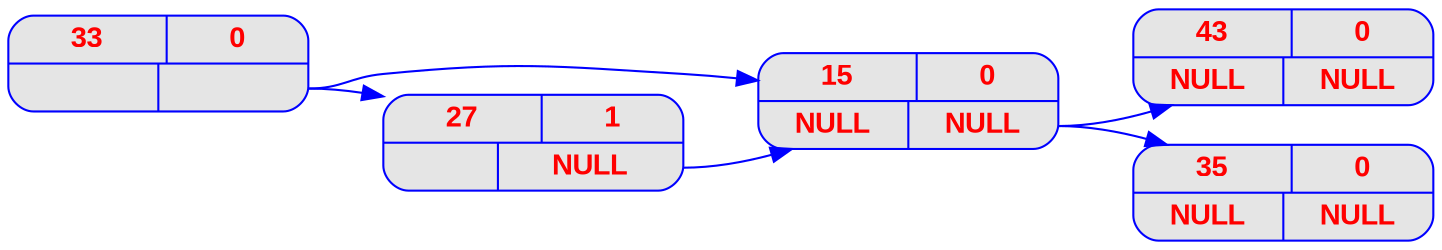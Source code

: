 digraph liste { 
graph [ 
	rankdir = "LR" 
] 

node [ 
	fontname = "Arial bold"
	fontsize = "14" 
	fontcolor = "red" 
	style = "rounded, filled" 
	shape = "record" 
	fillcolor = "grey90" 
	color = "blue" 
	width = "2" 
] 

edge [ 
	color = "blue" 
] 


"ID_0005" [label = "{<elt> 43  | <> 0 } |{<nextL> NULL | <next> NULL}"];
"ID_0004" [label = "{<elt> 35  | <> 0 } |{<nextL> NULL | <next> NULL}"];
"ID_0003" [label = "{<elt> 36  | <> 0 } |{<nextL>  | <next> }"];
"ID_0003" : next -> "ID_0004";
"ID_0003" : next -> "ID_0005";
"ID_0003" [label = "{<elt> 15  | <> 0 } |{<nextL> NULL | <next> NULL}"];
"ID_0002" [label = "{<elt> 27  | <> 1 } |{<nextL>  | <next> NULL }"];
"ID_0002" : next -> "ID_0003";
"ID_0001" [label = "{<elt> 33  | <> 0 } |{<nextL>  | <next> }"];
"ID_0001" : next -> "ID_0002";
"ID_0001" : next -> "ID_0003";

}